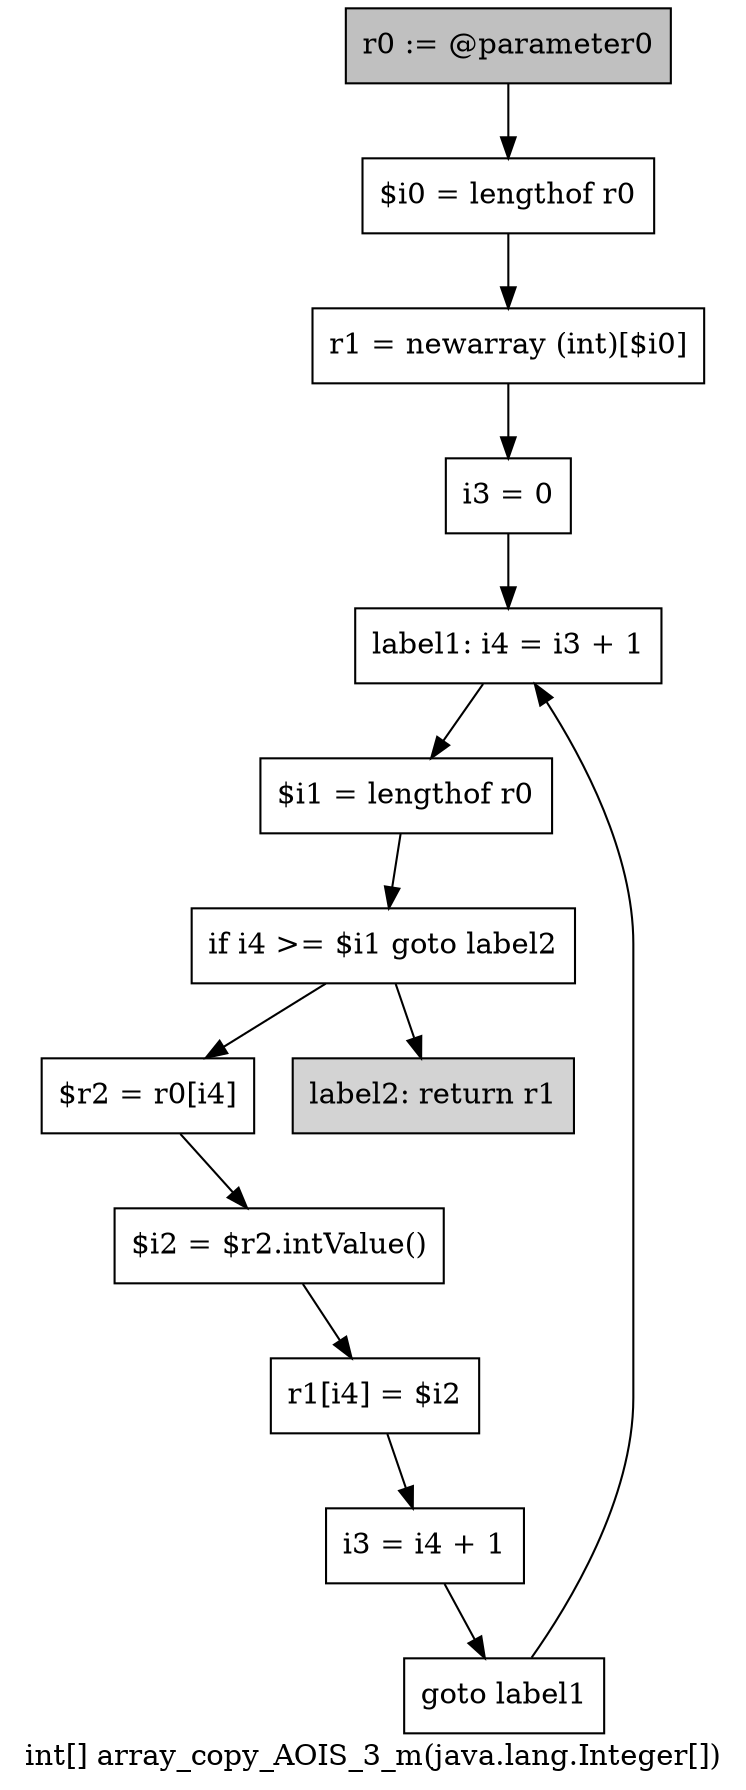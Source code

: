 digraph "int[] array_copy_AOIS_3_m(java.lang.Integer[])" {
    label="int[] array_copy_AOIS_3_m(java.lang.Integer[])";
    node [shape=box];
    "0" [style=filled,fillcolor=gray,label="r0 := @parameter0",];
    "1" [label="$i0 = lengthof r0",];
    "0"->"1";
    "2" [label="r1 = newarray (int)[$i0]",];
    "1"->"2";
    "3" [label="i3 = 0",];
    "2"->"3";
    "4" [label="label1: i4 = i3 + 1",];
    "3"->"4";
    "5" [label="$i1 = lengthof r0",];
    "4"->"5";
    "6" [label="if i4 >= $i1 goto label2",];
    "5"->"6";
    "7" [label="$r2 = r0[i4]",];
    "6"->"7";
    "12" [style=filled,fillcolor=lightgray,label="label2: return r1",];
    "6"->"12";
    "8" [label="$i2 = $r2.intValue()",];
    "7"->"8";
    "9" [label="r1[i4] = $i2",];
    "8"->"9";
    "10" [label="i3 = i4 + 1",];
    "9"->"10";
    "11" [label="goto label1",];
    "10"->"11";
    "11"->"4";
}
